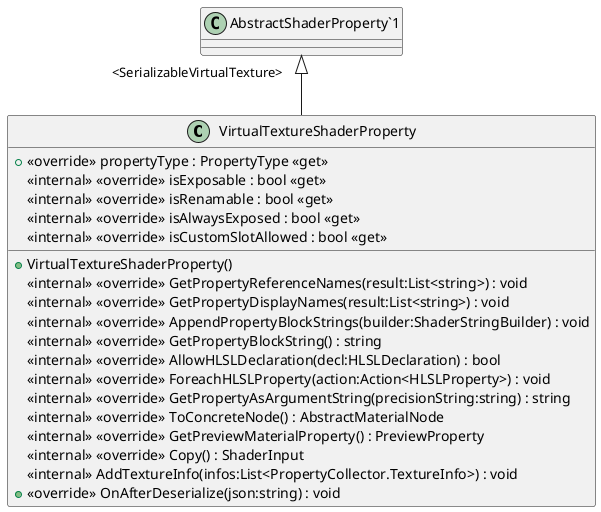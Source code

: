 @startuml
class VirtualTextureShaderProperty {
    + VirtualTextureShaderProperty()
    + <<override>> propertyType : PropertyType <<get>>
    <<internal>> <<override>> isExposable : bool <<get>>
    <<internal>> <<override>> isRenamable : bool <<get>>
    <<internal>> <<override>> GetPropertyReferenceNames(result:List<string>) : void
    <<internal>> <<override>> GetPropertyDisplayNames(result:List<string>) : void
    <<internal>> <<override>> AppendPropertyBlockStrings(builder:ShaderStringBuilder) : void
    <<internal>> <<override>> GetPropertyBlockString() : string
    <<internal>> <<override>> AllowHLSLDeclaration(decl:HLSLDeclaration) : bool
    <<internal>> <<override>> ForeachHLSLProperty(action:Action<HLSLProperty>) : void
    <<internal>> <<override>> GetPropertyAsArgumentString(precisionString:string) : string
    <<internal>> <<override>> ToConcreteNode() : AbstractMaterialNode
    <<internal>> <<override>> GetPreviewMaterialProperty() : PreviewProperty
    <<internal>> <<override>> Copy() : ShaderInput
    <<internal>> AddTextureInfo(infos:List<PropertyCollector.TextureInfo>) : void
    <<internal>> <<override>> isAlwaysExposed : bool <<get>>
    <<internal>> <<override>> isCustomSlotAllowed : bool <<get>>
    + <<override>> OnAfterDeserialize(json:string) : void
}
"AbstractShaderProperty`1" "<SerializableVirtualTexture>" <|-- VirtualTextureShaderProperty
@enduml
